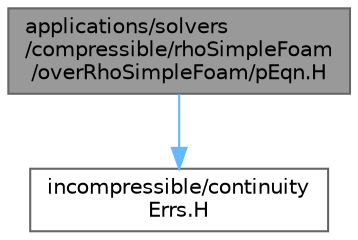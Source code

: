 digraph "applications/solvers/compressible/rhoSimpleFoam/overRhoSimpleFoam/pEqn.H"
{
 // LATEX_PDF_SIZE
  bgcolor="transparent";
  edge [fontname=Helvetica,fontsize=10,labelfontname=Helvetica,labelfontsize=10];
  node [fontname=Helvetica,fontsize=10,shape=box,height=0.2,width=0.4];
  Node1 [id="Node000001",label="applications/solvers\l/compressible/rhoSimpleFoam\l/overRhoSimpleFoam/pEqn.H",height=0.2,width=0.4,color="gray40", fillcolor="grey60", style="filled", fontcolor="black",tooltip=" "];
  Node1 -> Node2 [id="edge1_Node000001_Node000002",color="steelblue1",style="solid",tooltip=" "];
  Node2 [id="Node000002",label="incompressible/continuity\lErrs.H",height=0.2,width=0.4,color="grey40", fillcolor="white", style="filled",URL="$src_2finiteVolume_2cfdTools_2incompressible_2continuityErrs_8H.html",tooltip="Calculates and prints the continuity errors."];
}
